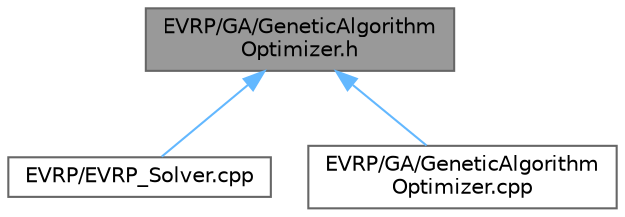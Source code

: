 digraph "EVRP/GA/GeneticAlgorithmOptimizer.h"
{
 // LATEX_PDF_SIZE
  bgcolor="transparent";
  edge [fontname=Helvetica,fontsize=10,labelfontname=Helvetica,labelfontsize=10];
  node [fontname=Helvetica,fontsize=10,shape=box,height=0.2,width=0.4];
  Node1 [id="Node000001",label="EVRP/GA/GeneticAlgorithm\lOptimizer.h",height=0.2,width=0.4,color="gray40", fillcolor="grey60", style="filled", fontcolor="black",tooltip=" "];
  Node1 -> Node2 [id="edge1_Node000001_Node000002",dir="back",color="steelblue1",style="solid",tooltip=" "];
  Node2 [id="Node000002",label="EVRP/EVRP_Solver.cpp",height=0.2,width=0.4,color="grey40", fillcolor="white", style="filled",URL="$_e_v_r_p___solver_8cpp.html",tooltip=" "];
  Node1 -> Node3 [id="edge2_Node000001_Node000003",dir="back",color="steelblue1",style="solid",tooltip=" "];
  Node3 [id="Node000003",label="EVRP/GA/GeneticAlgorithm\lOptimizer.cpp",height=0.2,width=0.4,color="grey40", fillcolor="white", style="filled",URL="$_genetic_algorithm_optimizer_8cpp.html",tooltip=" "];
}
